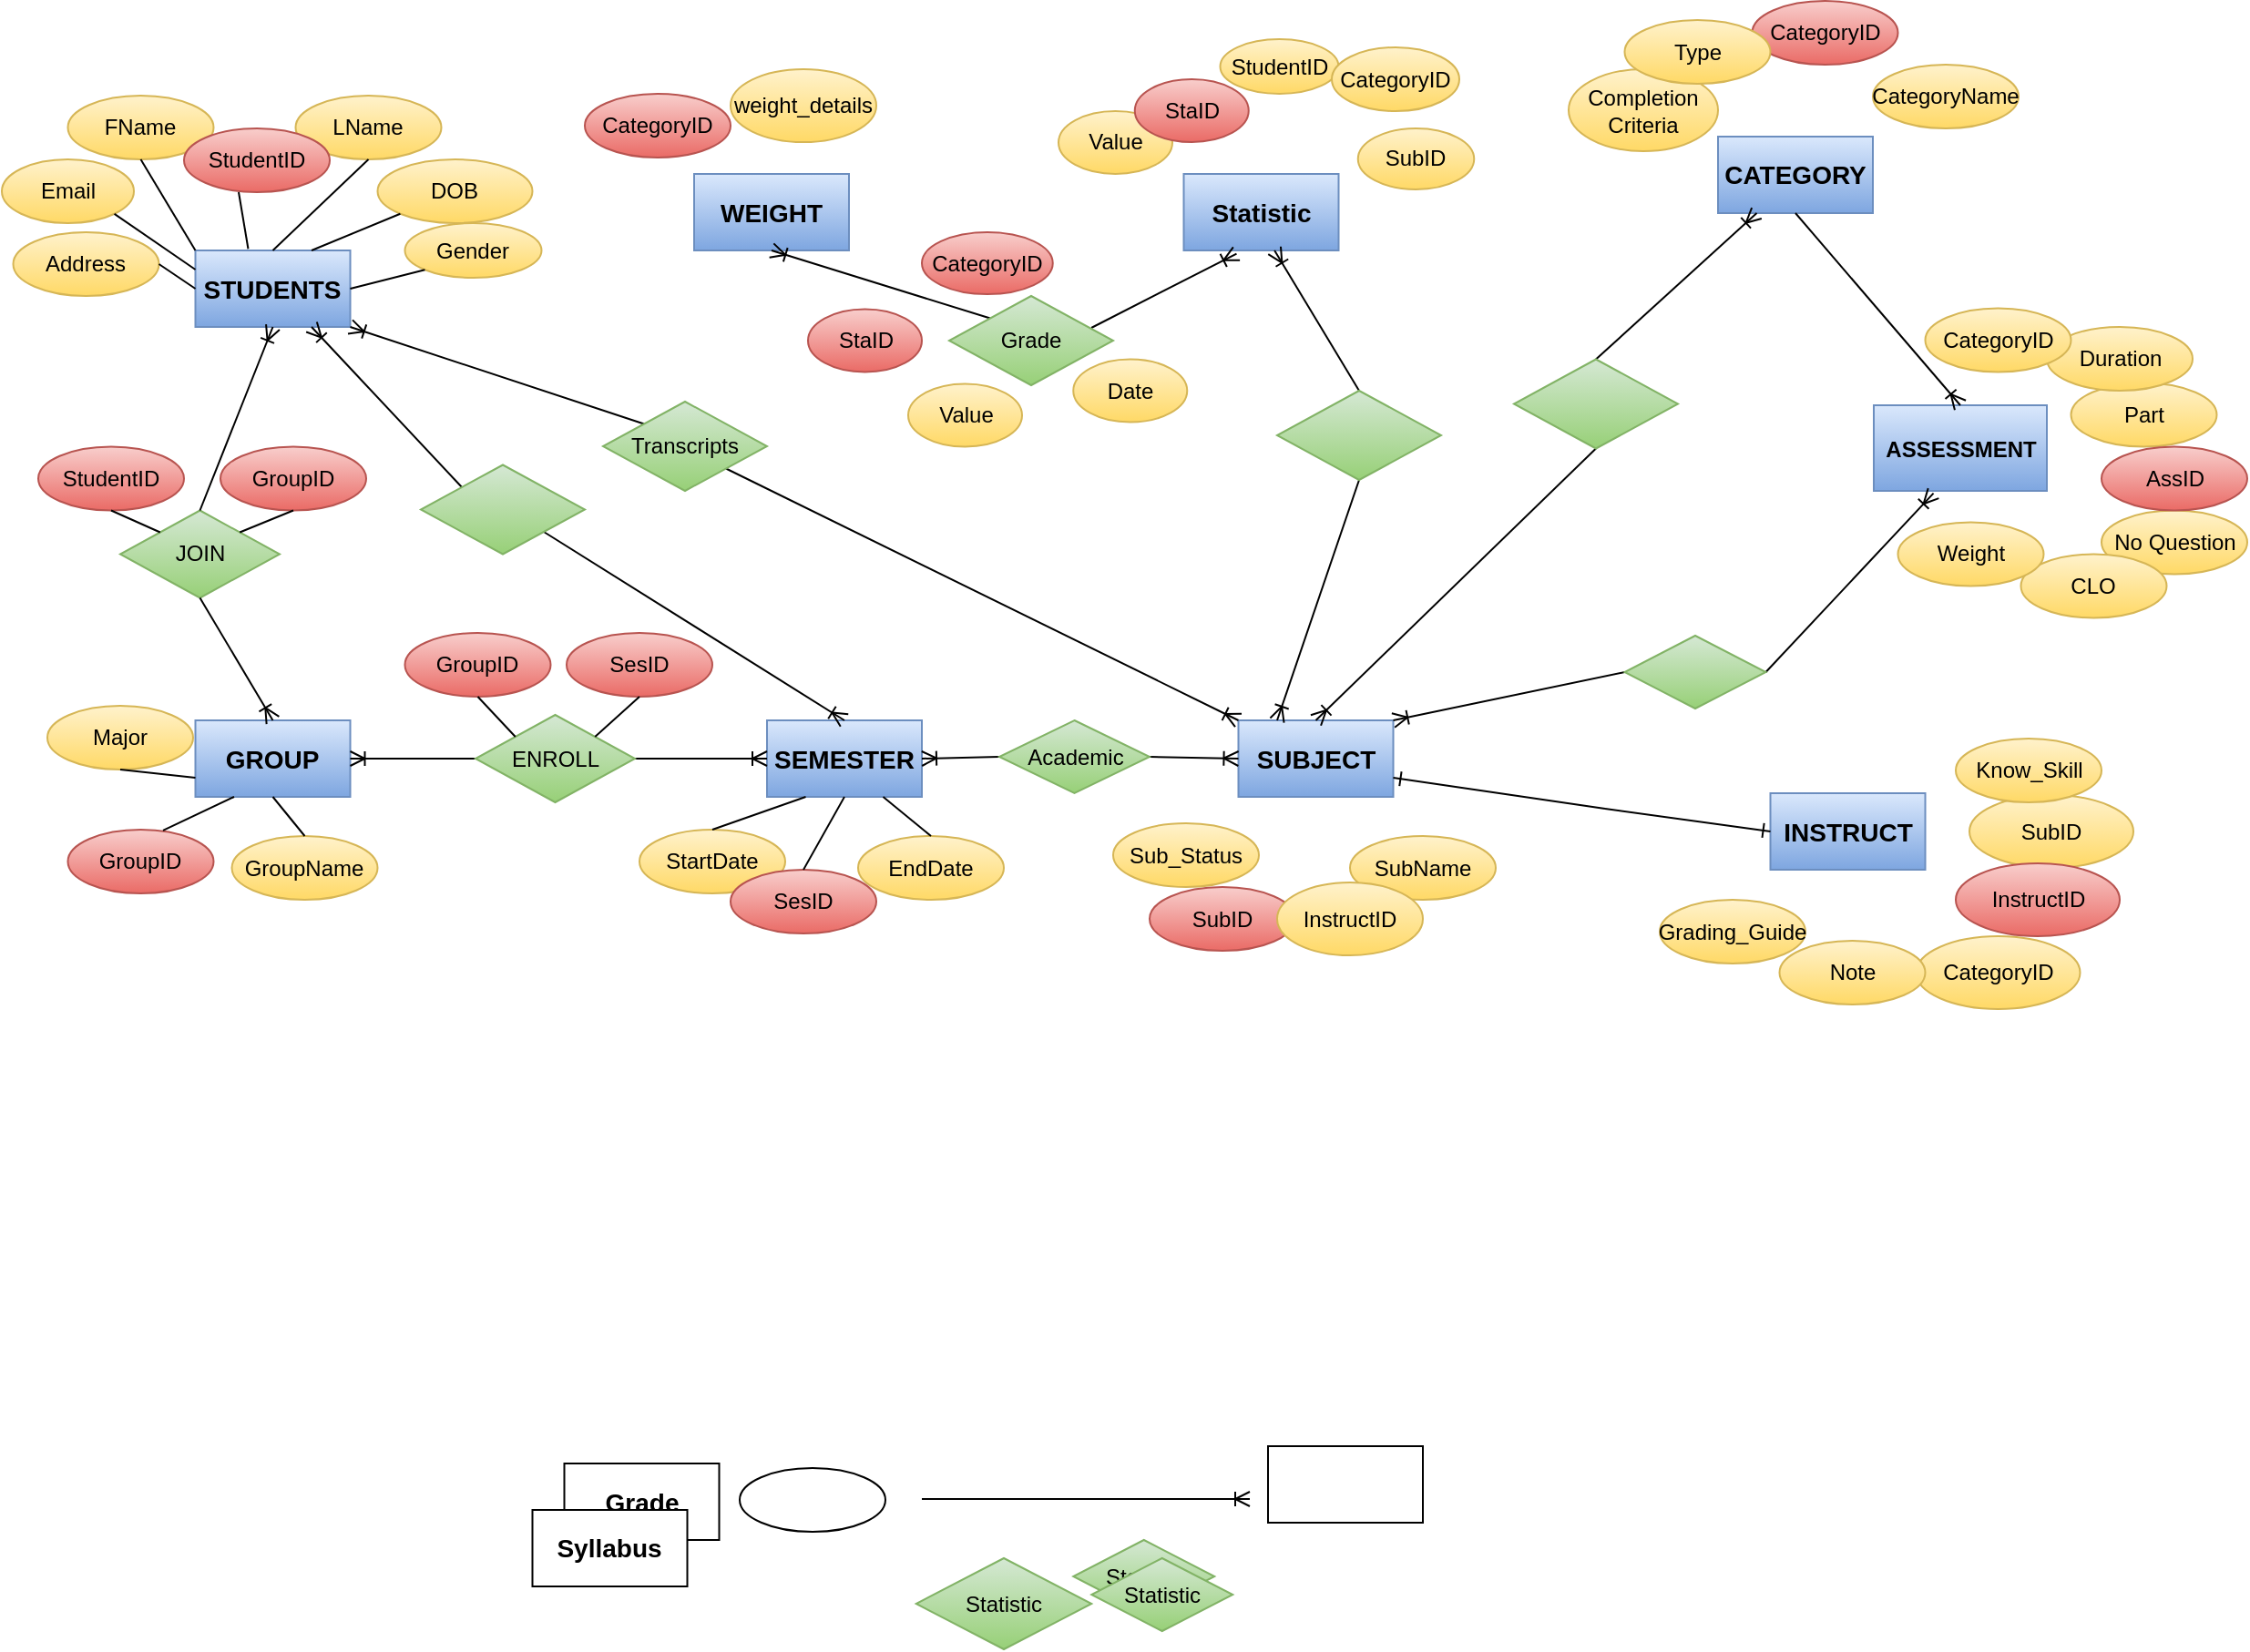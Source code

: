 <mxfile version="13.9.9" type="device"><diagram id="R2lEEEUBdFMjLlhIrx00" name="Page-1"><mxGraphModel dx="1242" dy="713" grid="1" gridSize="10" guides="1" tooltips="1" connect="1" arrows="1" fold="1" page="1" pageScale="1" pageWidth="850" pageHeight="1100" background="none" math="0" shadow="0" extFonts="Permanent Marker^https://fonts.googleapis.com/css?family=Permanent+Marker"><root><mxCell id="0"/><mxCell id="1" parent="0"/><mxCell id="DC_ZWgkuYrof20rc6fzD-1" value="FName" style="ellipse;whiteSpace=wrap;html=1;fillColor=#fff2cc;strokeColor=#d6b656;gradientColor=#ffd966;" parent="1" vertex="1"><mxGeometry x="36.25" y="188.5" width="80" height="35" as="geometry"/></mxCell><mxCell id="DC_ZWgkuYrof20rc6fzD-2" value="&lt;font style=&quot;font-size: 14px&quot;&gt;&lt;b&gt;STUDENTS&lt;/b&gt;&lt;/font&gt;" style="rounded=0;whiteSpace=wrap;html=1;fillColor=#dae8fc;strokeColor=#6c8ebf;gradientColor=#7ea6e0;" parent="1" vertex="1"><mxGeometry x="106.25" y="273.5" width="85" height="42" as="geometry"/></mxCell><mxCell id="DC_ZWgkuYrof20rc6fzD-3" value="" style="rounded=0;whiteSpace=wrap;html=1;" parent="1" vertex="1"><mxGeometry x="695" y="930" width="85" height="42" as="geometry"/></mxCell><mxCell id="DC_ZWgkuYrof20rc6fzD-4" value="&lt;font style=&quot;font-size: 14px&quot;&gt;&lt;b&gt;GROUP&lt;/b&gt;&lt;/font&gt;" style="rounded=0;whiteSpace=wrap;html=1;fillColor=#dae8fc;strokeColor=#6c8ebf;gradientColor=#7ea6e0;" parent="1" vertex="1"><mxGeometry x="106.25" y="531.5" width="85" height="42" as="geometry"/></mxCell><mxCell id="DC_ZWgkuYrof20rc6fzD-5" value="&lt;font style=&quot;font-size: 14px&quot;&gt;&lt;b&gt;CATEGORY&lt;/b&gt;&lt;/font&gt;" style="rounded=0;whiteSpace=wrap;html=1;fillColor=#dae8fc;strokeColor=#6c8ebf;gradientColor=#7ea6e0;" parent="1" vertex="1"><mxGeometry x="942" y="211" width="85" height="42" as="geometry"/></mxCell><mxCell id="DC_ZWgkuYrof20rc6fzD-6" value="&lt;font style=&quot;font-size: 14px&quot;&gt;&lt;b&gt;Grade&lt;/b&gt;&lt;/font&gt;" style="rounded=0;whiteSpace=wrap;html=1;" parent="1" vertex="1"><mxGeometry x="308.75" y="939.5" width="85" height="42" as="geometry"/></mxCell><mxCell id="DC_ZWgkuYrof20rc6fzD-7" value="&lt;font style=&quot;font-size: 12px&quot;&gt;&lt;b&gt;ASSESSMENT&lt;/b&gt;&lt;/font&gt;" style="rounded=0;whiteSpace=wrap;html=1;fillColor=#dae8fc;strokeColor=#6c8ebf;gradientColor=#7ea6e0;fontSize=13;" parent="1" vertex="1"><mxGeometry x="1027.5" y="358.5" width="95" height="47" as="geometry"/></mxCell><mxCell id="DC_ZWgkuYrof20rc6fzD-8" value="&lt;font style=&quot;font-size: 14px&quot;&gt;&lt;b&gt;SUBJECT&lt;/b&gt;&lt;/font&gt;" style="rounded=0;whiteSpace=wrap;html=1;fillColor=#dae8fc;strokeColor=#6c8ebf;gradientColor=#7ea6e0;" parent="1" vertex="1"><mxGeometry x="678.75" y="531.5" width="85" height="42" as="geometry"/></mxCell><mxCell id="DC_ZWgkuYrof20rc6fzD-9" value="&lt;font style=&quot;font-size: 14px&quot;&gt;&lt;b&gt;SEMESTER&lt;/b&gt;&lt;/font&gt;" style="rounded=0;whiteSpace=wrap;html=1;fillColor=#dae8fc;strokeColor=#6c8ebf;gradientColor=#7ea6e0;" parent="1" vertex="1"><mxGeometry x="420" y="531.5" width="85" height="42" as="geometry"/></mxCell><mxCell id="DC_ZWgkuYrof20rc6fzD-10" value="&lt;font style=&quot;font-size: 14px&quot;&gt;&lt;b&gt;Syllabus&lt;/b&gt;&lt;/font&gt;" style="rounded=0;whiteSpace=wrap;html=1;" parent="1" vertex="1"><mxGeometry x="291.25" y="965" width="85" height="42" as="geometry"/></mxCell><mxCell id="DC_ZWgkuYrof20rc6fzD-12" value="SubName" style="ellipse;whiteSpace=wrap;html=1;fillColor=#fff2cc;strokeColor=#d6b656;gradientColor=#ffd966;" parent="1" vertex="1"><mxGeometry x="740" y="595" width="80" height="35" as="geometry"/></mxCell><mxCell id="DC_ZWgkuYrof20rc6fzD-13" value="LName" style="ellipse;whiteSpace=wrap;html=1;fillColor=#fff2cc;strokeColor=#d6b656;gradientColor=#ffd966;" parent="1" vertex="1"><mxGeometry x="161.25" y="188.5" width="80" height="35" as="geometry"/></mxCell><mxCell id="DC_ZWgkuYrof20rc6fzD-14" value="DOB" style="ellipse;whiteSpace=wrap;html=1;fillColor=#fff2cc;strokeColor=#d6b656;gradientColor=#ffd966;" parent="1" vertex="1"><mxGeometry x="206.25" y="223.5" width="85" height="35" as="geometry"/></mxCell><mxCell id="DC_ZWgkuYrof20rc6fzD-15" value="StudentID" style="ellipse;whiteSpace=wrap;html=1;fillColor=#f8cecc;strokeColor=#b85450;gradientColor=#ea6b66;" parent="1" vertex="1"><mxGeometry x="100" y="206.5" width="80" height="35" as="geometry"/></mxCell><mxCell id="DC_ZWgkuYrof20rc6fzD-16" value="Gender" style="ellipse;whiteSpace=wrap;html=1;fillColor=#fff2cc;strokeColor=#d6b656;gradientColor=#ffd966;" parent="1" vertex="1"><mxGeometry x="221.25" y="258.5" width="75" height="30" as="geometry"/></mxCell><mxCell id="DC_ZWgkuYrof20rc6fzD-17" value="Address" style="ellipse;whiteSpace=wrap;html=1;fillColor=#fff2cc;strokeColor=#d6b656;gradientColor=#ffd966;" parent="1" vertex="1"><mxGeometry x="6.25" y="263.5" width="80" height="35" as="geometry"/></mxCell><mxCell id="DC_ZWgkuYrof20rc6fzD-18" value="Email" style="ellipse;whiteSpace=wrap;html=1;fillColor=#fff2cc;strokeColor=#d6b656;gradientColor=#ffd966;" parent="1" vertex="1"><mxGeometry y="223.5" width="72.5" height="35" as="geometry"/></mxCell><mxCell id="DC_ZWgkuYrof20rc6fzD-19" value="SesID" style="ellipse;whiteSpace=wrap;html=1;fillColor=#f8cecc;strokeColor=#b85450;gradientColor=#ea6b66;" parent="1" vertex="1"><mxGeometry x="310" y="483.5" width="80" height="35" as="geometry"/></mxCell><mxCell id="DC_ZWgkuYrof20rc6fzD-20" value="EndDate" style="ellipse;whiteSpace=wrap;html=1;fillColor=#fff2cc;strokeColor=#d6b656;gradientColor=#ffd966;" parent="1" vertex="1"><mxGeometry x="470" y="595" width="80" height="35" as="geometry"/></mxCell><mxCell id="DC_ZWgkuYrof20rc6fzD-21" value="StartDate" style="ellipse;whiteSpace=wrap;html=1;fillColor=#fff2cc;strokeColor=#d6b656;gradientColor=#ffd966;" parent="1" vertex="1"><mxGeometry x="350" y="591.5" width="80" height="35" as="geometry"/></mxCell><mxCell id="DC_ZWgkuYrof20rc6fzD-22" value="SubID" style="ellipse;whiteSpace=wrap;html=1;fillColor=#f8cecc;strokeColor=#b85450;gradientColor=#ea6b66;" parent="1" vertex="1"><mxGeometry x="630" y="623" width="80" height="35" as="geometry"/></mxCell><mxCell id="DC_ZWgkuYrof20rc6fzD-23" value="" style="ellipse;whiteSpace=wrap;html=1;" parent="1" vertex="1"><mxGeometry x="405" y="942" width="80" height="35" as="geometry"/></mxCell><mxCell id="DC_ZWgkuYrof20rc6fzD-24" value="Sub_Status" style="ellipse;whiteSpace=wrap;html=1;fillColor=#fff2cc;strokeColor=#d6b656;gradientColor=#ffd966;" parent="1" vertex="1"><mxGeometry x="610" y="588" width="80" height="35" as="geometry"/></mxCell><mxCell id="DC_ZWgkuYrof20rc6fzD-25" value="GroupName" style="ellipse;whiteSpace=wrap;html=1;fillColor=#fff2cc;strokeColor=#d6b656;gradientColor=#ffd966;" parent="1" vertex="1"><mxGeometry x="126.25" y="595" width="80" height="35" as="geometry"/></mxCell><mxCell id="DC_ZWgkuYrof20rc6fzD-26" value="GroupID" style="ellipse;whiteSpace=wrap;html=1;fillColor=#f8cecc;strokeColor=#b85450;gradientColor=#ea6b66;" parent="1" vertex="1"><mxGeometry x="36.25" y="591.5" width="80" height="35" as="geometry"/></mxCell><mxCell id="DC_ZWgkuYrof20rc6fzD-27" value="SubID" style="ellipse;whiteSpace=wrap;html=1;fillColor=#fff2cc;strokeColor=#d6b656;gradientColor=#ffd966;" parent="1" vertex="1"><mxGeometry x="1080" y="572.5" width="90" height="40" as="geometry"/></mxCell><mxCell id="DC_ZWgkuYrof20rc6fzD-28" value="CategoryID" style="ellipse;whiteSpace=wrap;html=1;fillColor=#fff2cc;strokeColor=#d6b656;gradientColor=#ffd966;" parent="1" vertex="1"><mxGeometry x="1050.75" y="650" width="90" height="40" as="geometry"/></mxCell><mxCell id="DC_ZWgkuYrof20rc6fzD-29" value="Major" style="ellipse;whiteSpace=wrap;html=1;fillColor=#fff2cc;strokeColor=#d6b656;gradientColor=#ffd966;" parent="1" vertex="1"><mxGeometry x="25" y="523.5" width="80" height="35" as="geometry"/></mxCell><mxCell id="DC_ZWgkuYrof20rc6fzD-30" value="Note" style="ellipse;whiteSpace=wrap;html=1;fillColor=#fff2cc;strokeColor=#d6b656;gradientColor=#ffd966;" parent="1" vertex="1"><mxGeometry x="975.75" y="652.5" width="80" height="35" as="geometry"/></mxCell><mxCell id="DC_ZWgkuYrof20rc6fzD-32" value="Grading_Guide" style="ellipse;whiteSpace=wrap;html=1;fillColor=#fff2cc;strokeColor=#d6b656;gradientColor=#ffd966;" parent="1" vertex="1"><mxGeometry x="910" y="630" width="80" height="35" as="geometry"/></mxCell><mxCell id="DC_ZWgkuYrof20rc6fzD-33" value="Know_Skill" style="ellipse;whiteSpace=wrap;html=1;fillColor=#fff2cc;strokeColor=#d6b656;gradientColor=#ffd966;" parent="1" vertex="1"><mxGeometry x="1072.5" y="541.5" width="80" height="35" as="geometry"/></mxCell><mxCell id="DC_ZWgkuYrof20rc6fzD-34" value="No Question" style="ellipse;whiteSpace=wrap;html=1;fillColor=#fff2cc;strokeColor=#d6b656;gradientColor=#ffd966;" parent="1" vertex="1"><mxGeometry x="1152.5" y="416.25" width="80" height="35" as="geometry"/></mxCell><mxCell id="DC_ZWgkuYrof20rc6fzD-35" value="CLO" style="ellipse;whiteSpace=wrap;html=1;fillColor=#fff2cc;strokeColor=#d6b656;gradientColor=#ffd966;" parent="1" vertex="1"><mxGeometry x="1108.25" y="440.25" width="80" height="35" as="geometry"/></mxCell><mxCell id="DC_ZWgkuYrof20rc6fzD-36" value="CategoryName" style="ellipse;whiteSpace=wrap;html=1;fillColor=#fff2cc;strokeColor=#d6b656;gradientColor=#ffd966;" parent="1" vertex="1"><mxGeometry x="1027" y="171.5" width="80" height="35" as="geometry"/></mxCell><mxCell id="DC_ZWgkuYrof20rc6fzD-37" value="Weight" style="ellipse;whiteSpace=wrap;html=1;fillColor=#fff2cc;strokeColor=#d6b656;gradientColor=#ffd966;" parent="1" vertex="1"><mxGeometry x="1040.75" y="422.75" width="80" height="35" as="geometry"/></mxCell><mxCell id="DC_ZWgkuYrof20rc6fzD-38" value="Part" style="ellipse;whiteSpace=wrap;html=1;fillColor=#fff2cc;strokeColor=#d6b656;gradientColor=#ffd966;" parent="1" vertex="1"><mxGeometry x="1135.75" y="346.25" width="80" height="35" as="geometry"/></mxCell><mxCell id="DC_ZWgkuYrof20rc6fzD-39" value="Completion Criteria" style="ellipse;whiteSpace=wrap;html=1;fillColor=#fff2cc;strokeColor=#d6b656;gradientColor=#ffd966;" parent="1" vertex="1"><mxGeometry x="860" y="174" width="82" height="45" as="geometry"/></mxCell><mxCell id="DC_ZWgkuYrof20rc6fzD-40" value="Duration" style="ellipse;whiteSpace=wrap;html=1;fillColor=#fff2cc;strokeColor=#d6b656;gradientColor=#ffd966;" parent="1" vertex="1"><mxGeometry x="1122.5" y="315.5" width="80" height="35" as="geometry"/></mxCell><mxCell id="DC_ZWgkuYrof20rc6fzD-42" value="AssID" style="ellipse;whiteSpace=wrap;html=1;fillColor=#f8cecc;strokeColor=#b85450;gradientColor=#ea6b66;" parent="1" vertex="1"><mxGeometry x="1152.5" y="381.25" width="80" height="35" as="geometry"/></mxCell><mxCell id="DC_ZWgkuYrof20rc6fzD-43" value="CategoryID" style="ellipse;whiteSpace=wrap;html=1;fillColor=#f8cecc;strokeColor=#b85450;gradientColor=#ea6b66;" parent="1" vertex="1"><mxGeometry x="960.75" y="136.5" width="80" height="35" as="geometry"/></mxCell><mxCell id="DC_ZWgkuYrof20rc6fzD-44" value="weight_details" style="ellipse;whiteSpace=wrap;html=1;fillColor=#fff2cc;strokeColor=#d6b656;gradientColor=#ffd966;" parent="1" vertex="1"><mxGeometry x="400" y="174" width="80" height="40" as="geometry"/></mxCell><mxCell id="DC_ZWgkuYrof20rc6fzD-45" value="CategoryID" style="ellipse;whiteSpace=wrap;html=1;fillColor=#f8cecc;strokeColor=#b85450;gradientColor=#ea6b66;" parent="1" vertex="1"><mxGeometry x="320" y="187.5" width="80" height="35" as="geometry"/></mxCell><mxCell id="DC_ZWgkuYrof20rc6fzD-46" value="Type" style="ellipse;whiteSpace=wrap;html=1;fillColor=#fff2cc;strokeColor=#d6b656;gradientColor=#ffd966;" parent="1" vertex="1"><mxGeometry x="890.75" y="147" width="80" height="35" as="geometry"/></mxCell><mxCell id="DC_ZWgkuYrof20rc6fzD-47" value="&lt;span style=&quot;font-size: 14px&quot;&gt;&lt;b&gt;WEIGHT&lt;/b&gt;&lt;/span&gt;" style="rounded=0;whiteSpace=wrap;html=1;fillColor=#dae8fc;strokeColor=#6c8ebf;gradientColor=#7ea6e0;" parent="1" vertex="1"><mxGeometry x="380" y="231.5" width="85" height="42" as="geometry"/></mxCell><mxCell id="DC_ZWgkuYrof20rc6fzD-50" value="&lt;span style=&quot;font-size: 14px&quot;&gt;&lt;b&gt;INSTRUCT&lt;/b&gt;&lt;/span&gt;" style="rounded=0;whiteSpace=wrap;html=1;fillColor=#dae8fc;strokeColor=#6c8ebf;gradientColor=#7ea6e0;" parent="1" vertex="1"><mxGeometry x="970.75" y="571.5" width="85" height="42" as="geometry"/></mxCell><mxCell id="jeoT08qnisDDEh-KAGtR-2" value="CategoryID" style="ellipse;whiteSpace=wrap;html=1;fillColor=#fff2cc;strokeColor=#d6b656;gradientColor=#ffd966;" vertex="1" parent="1"><mxGeometry x="1055.75" y="305.25" width="80" height="35" as="geometry"/></mxCell><mxCell id="jeoT08qnisDDEh-KAGtR-3" value="&lt;font style=&quot;font-size: 14px&quot;&gt;&lt;b&gt;Statistic&lt;/b&gt;&lt;/font&gt;" style="rounded=0;whiteSpace=wrap;html=1;fillColor=#dae8fc;strokeColor=#6c8ebf;gradientColor=#7ea6e0;" vertex="1" parent="1"><mxGeometry x="648.75" y="231.5" width="85" height="42" as="geometry"/></mxCell><mxCell id="jeoT08qnisDDEh-KAGtR-69" style="edgeStyle=none;orthogonalLoop=1;jettySize=auto;html=1;exitX=0;exitY=0.5;exitDx=0;exitDy=0;endArrow=ERoneToMany;fontSize=12;entryX=1;entryY=0;entryDx=0;entryDy=0;" edge="1" parent="1" source="jeoT08qnisDDEh-KAGtR-4" target="DC_ZWgkuYrof20rc6fzD-8"><mxGeometry relative="1" as="geometry"><mxPoint x="780" y="540" as="targetPoint"/></mxGeometry></mxCell><mxCell id="jeoT08qnisDDEh-KAGtR-70" style="edgeStyle=none;orthogonalLoop=1;jettySize=auto;html=1;exitX=1;exitY=0.5;exitDx=0;exitDy=0;entryX=0.345;entryY=1.028;entryDx=0;entryDy=0;endArrow=ERoneToMany;fontSize=12;entryPerimeter=0;" edge="1" parent="1" source="jeoT08qnisDDEh-KAGtR-4" target="DC_ZWgkuYrof20rc6fzD-7"><mxGeometry relative="1" as="geometry"/></mxCell><mxCell id="jeoT08qnisDDEh-KAGtR-4" value="" style="rhombus;whiteSpace=wrap;html=1;fillColor=#d5e8d4;strokeColor=#82b366;gradientColor=#97d077;" vertex="1" parent="1"><mxGeometry x="890.75" y="485" width="77.5" height="40" as="geometry"/></mxCell><mxCell id="jeoT08qnisDDEh-KAGtR-5" value="JOIN" style="rhombus;whiteSpace=wrap;html=1;fillColor=#d5e8d4;strokeColor=#82b366;gradientColor=#97d077;" vertex="1" parent="1"><mxGeometry x="65" y="416.25" width="87.5" height="48" as="geometry"/></mxCell><mxCell id="jeoT08qnisDDEh-KAGtR-6" value="Statistic" style="rhombus;whiteSpace=wrap;html=1;fillColor=#d5e8d4;strokeColor=#82b366;gradientColor=#97d077;" vertex="1" parent="1"><mxGeometry x="588.13" y="981.5" width="77.5" height="40" as="geometry"/></mxCell><mxCell id="jeoT08qnisDDEh-KAGtR-7" value="Statistic" style="rhombus;whiteSpace=wrap;html=1;fillColor=#d5e8d4;strokeColor=#82b366;gradientColor=#97d077;" vertex="1" parent="1"><mxGeometry x="598.13" y="991.5" width="77.5" height="40" as="geometry"/></mxCell><mxCell id="jeoT08qnisDDEh-KAGtR-8" value="Statistic" style="rhombus;whiteSpace=wrap;html=1;fillColor=#d5e8d4;strokeColor=#82b366;gradientColor=#97d077;" vertex="1" parent="1"><mxGeometry x="501.88" y="991.5" width="96.25" height="50" as="geometry"/></mxCell><mxCell id="jeoT08qnisDDEh-KAGtR-72" style="edgeStyle=none;orthogonalLoop=1;jettySize=auto;html=1;exitX=0;exitY=0.5;exitDx=0;exitDy=0;entryX=1;entryY=0.5;entryDx=0;entryDy=0;endArrow=ERoneToMany;fontSize=12;" edge="1" parent="1" source="jeoT08qnisDDEh-KAGtR-9" target="DC_ZWgkuYrof20rc6fzD-9"><mxGeometry relative="1" as="geometry"/></mxCell><mxCell id="jeoT08qnisDDEh-KAGtR-73" style="edgeStyle=none;orthogonalLoop=1;jettySize=auto;html=1;exitX=1;exitY=0.5;exitDx=0;exitDy=0;entryX=0;entryY=0.5;entryDx=0;entryDy=0;endArrow=ERoneToMany;fontSize=12;" edge="1" parent="1" source="jeoT08qnisDDEh-KAGtR-9" target="DC_ZWgkuYrof20rc6fzD-8"><mxGeometry relative="1" as="geometry"/></mxCell><mxCell id="jeoT08qnisDDEh-KAGtR-9" value="Academic" style="rhombus;whiteSpace=wrap;html=1;fillColor=#d5e8d4;strokeColor=#82b366;gradientColor=#97d077;" vertex="1" parent="1"><mxGeometry x="547.5" y="531.5" width="82.5" height="40" as="geometry"/></mxCell><mxCell id="jeoT08qnisDDEh-KAGtR-11" value="" style="endArrow=none;html=1;entryX=0;entryY=0.5;entryDx=0;entryDy=0;exitX=1;exitY=0.5;exitDx=0;exitDy=0;" edge="1" parent="1" source="DC_ZWgkuYrof20rc6fzD-17" target="DC_ZWgkuYrof20rc6fzD-2"><mxGeometry width="50" height="50" relative="1" as="geometry"><mxPoint x="46.25" y="366" as="sourcePoint"/><mxPoint x="96.25" y="316" as="targetPoint"/></mxGeometry></mxCell><mxCell id="jeoT08qnisDDEh-KAGtR-12" value="" style="endArrow=none;html=1;entryX=0;entryY=0.25;entryDx=0;entryDy=0;exitX=1;exitY=1;exitDx=0;exitDy=0;" edge="1" parent="1" source="DC_ZWgkuYrof20rc6fzD-18" target="DC_ZWgkuYrof20rc6fzD-2"><mxGeometry width="50" height="50" relative="1" as="geometry"><mxPoint x="96.25" y="291" as="sourcePoint"/><mxPoint x="126.25" y="299.5" as="targetPoint"/></mxGeometry></mxCell><mxCell id="jeoT08qnisDDEh-KAGtR-13" value="" style="endArrow=none;html=1;entryX=0;entryY=0;entryDx=0;entryDy=0;exitX=0.5;exitY=1;exitDx=0;exitDy=0;" edge="1" parent="1" source="DC_ZWgkuYrof20rc6fzD-1" target="DC_ZWgkuYrof20rc6fzD-2"><mxGeometry width="50" height="50" relative="1" as="geometry"><mxPoint x="106.25" y="301" as="sourcePoint"/><mxPoint x="136.25" y="309.5" as="targetPoint"/></mxGeometry></mxCell><mxCell id="jeoT08qnisDDEh-KAGtR-14" value="" style="endArrow=none;html=1;exitX=0.375;exitY=1;exitDx=0;exitDy=0;exitPerimeter=0;entryX=0.341;entryY=-0.021;entryDx=0;entryDy=0;entryPerimeter=0;" edge="1" parent="1" source="DC_ZWgkuYrof20rc6fzD-15" target="DC_ZWgkuYrof20rc6fzD-2"><mxGeometry width="50" height="50" relative="1" as="geometry"><mxPoint x="116.25" y="311" as="sourcePoint"/><mxPoint x="135" y="263.5" as="targetPoint"/></mxGeometry></mxCell><mxCell id="jeoT08qnisDDEh-KAGtR-16" value="" style="endArrow=none;html=1;entryX=0.5;entryY=0;entryDx=0;entryDy=0;exitX=0.5;exitY=1;exitDx=0;exitDy=0;" edge="1" parent="1" source="DC_ZWgkuYrof20rc6fzD-13" target="DC_ZWgkuYrof20rc6fzD-2"><mxGeometry width="50" height="50" relative="1" as="geometry"><mxPoint x="126.25" y="321" as="sourcePoint"/><mxPoint x="156.25" y="329.5" as="targetPoint"/></mxGeometry></mxCell><mxCell id="jeoT08qnisDDEh-KAGtR-17" value="" style="endArrow=none;html=1;entryX=0.75;entryY=0;entryDx=0;entryDy=0;exitX=0;exitY=1;exitDx=0;exitDy=0;" edge="1" parent="1" source="DC_ZWgkuYrof20rc6fzD-14" target="DC_ZWgkuYrof20rc6fzD-2"><mxGeometry width="50" height="50" relative="1" as="geometry"><mxPoint x="136.25" y="331" as="sourcePoint"/><mxPoint x="166.25" y="339.5" as="targetPoint"/></mxGeometry></mxCell><mxCell id="jeoT08qnisDDEh-KAGtR-18" value="" style="endArrow=none;html=1;entryX=0;entryY=1;entryDx=0;entryDy=0;exitX=1;exitY=0.5;exitDx=0;exitDy=0;" edge="1" parent="1" source="DC_ZWgkuYrof20rc6fzD-2" target="DC_ZWgkuYrof20rc6fzD-16"><mxGeometry width="50" height="50" relative="1" as="geometry"><mxPoint x="146.25" y="341" as="sourcePoint"/><mxPoint x="176.25" y="349.5" as="targetPoint"/></mxGeometry></mxCell><mxCell id="jeoT08qnisDDEh-KAGtR-22" value="" style="edgeStyle=entityRelationEdgeStyle;fontSize=12;html=1;endArrow=ERoneToMany;" edge="1" parent="1"><mxGeometry width="100" height="100" relative="1" as="geometry"><mxPoint x="505" y="959" as="sourcePoint"/><mxPoint x="685" y="959" as="targetPoint"/></mxGeometry></mxCell><mxCell id="jeoT08qnisDDEh-KAGtR-23" value="" style="fontSize=12;html=1;endArrow=ERoneToMany;entryX=0.5;entryY=1;entryDx=0;entryDy=0;exitX=0.5;exitY=0;exitDx=0;exitDy=0;" edge="1" parent="1" source="jeoT08qnisDDEh-KAGtR-5" target="DC_ZWgkuYrof20rc6fzD-2"><mxGeometry width="100" height="100" relative="1" as="geometry"><mxPoint x="70" y="513.5" as="sourcePoint"/><mxPoint x="100" y="363.5" as="targetPoint"/></mxGeometry></mxCell><mxCell id="jeoT08qnisDDEh-KAGtR-24" value="" style="fontSize=12;html=1;endArrow=ERoneToMany;exitX=0.5;exitY=1;exitDx=0;exitDy=0;entryX=0.5;entryY=0;entryDx=0;entryDy=0;" edge="1" parent="1" source="jeoT08qnisDDEh-KAGtR-5" target="DC_ZWgkuYrof20rc6fzD-4"><mxGeometry width="100" height="100" relative="1" as="geometry"><mxPoint x="158.75" y="415.5" as="sourcePoint"/><mxPoint x="290" y="493.5" as="targetPoint"/></mxGeometry></mxCell><mxCell id="jeoT08qnisDDEh-KAGtR-80" style="edgeStyle=none;orthogonalLoop=1;jettySize=auto;html=1;exitX=0;exitY=0;exitDx=0;exitDy=0;entryX=0.75;entryY=1;entryDx=0;entryDy=0;endArrow=ERoneToMany;fontSize=12;" edge="1" parent="1" source="jeoT08qnisDDEh-KAGtR-25" target="DC_ZWgkuYrof20rc6fzD-2"><mxGeometry relative="1" as="geometry"/></mxCell><mxCell id="jeoT08qnisDDEh-KAGtR-81" style="edgeStyle=none;orthogonalLoop=1;jettySize=auto;html=1;exitX=1;exitY=1;exitDx=0;exitDy=0;endArrow=ERoneToMany;fontSize=12;entryX=0.5;entryY=0;entryDx=0;entryDy=0;" edge="1" parent="1" source="jeoT08qnisDDEh-KAGtR-25" target="DC_ZWgkuYrof20rc6fzD-9"><mxGeometry relative="1" as="geometry"><mxPoint x="700" y="530" as="targetPoint"/></mxGeometry></mxCell><mxCell id="jeoT08qnisDDEh-KAGtR-25" value="" style="shape=rhombus;perimeter=rhombusPerimeter;whiteSpace=wrap;html=1;align=center;fontSize=12;gradientColor=#97d077;fillColor=#d5e8d4;strokeColor=#82b366;" vertex="1" parent="1"><mxGeometry x="230" y="391.25" width="90" height="49" as="geometry"/></mxCell><mxCell id="jeoT08qnisDDEh-KAGtR-26" value="StudentID" style="ellipse;whiteSpace=wrap;html=1;fillColor=#f8cecc;strokeColor=#b85450;gradientColor=#ea6b66;" vertex="1" parent="1"><mxGeometry x="20" y="381.25" width="80" height="35" as="geometry"/></mxCell><mxCell id="jeoT08qnisDDEh-KAGtR-28" value="GroupID" style="ellipse;whiteSpace=wrap;html=1;fillColor=#f8cecc;strokeColor=#b85450;gradientColor=#ea6b66;" vertex="1" parent="1"><mxGeometry x="120" y="381.25" width="80" height="35" as="geometry"/></mxCell><mxCell id="jeoT08qnisDDEh-KAGtR-29" value="" style="endArrow=none;html=1;entryX=0;entryY=0;entryDx=0;entryDy=0;exitX=0.5;exitY=1;exitDx=0;exitDy=0;" edge="1" parent="1" source="jeoT08qnisDDEh-KAGtR-26" target="jeoT08qnisDDEh-KAGtR-5"><mxGeometry width="50" height="50" relative="1" as="geometry"><mxPoint x="161.25" y="315.25" as="sourcePoint"/><mxPoint x="202.412" y="304.928" as="targetPoint"/></mxGeometry></mxCell><mxCell id="jeoT08qnisDDEh-KAGtR-30" value="" style="endArrow=none;html=1;entryX=1;entryY=0;entryDx=0;entryDy=0;exitX=0.5;exitY=1;exitDx=0;exitDy=0;" edge="1" parent="1" source="jeoT08qnisDDEh-KAGtR-28" target="jeoT08qnisDDEh-KAGtR-5"><mxGeometry width="50" height="50" relative="1" as="geometry"><mxPoint x="171.25" y="325.25" as="sourcePoint"/><mxPoint x="212.412" y="314.928" as="targetPoint"/></mxGeometry></mxCell><mxCell id="jeoT08qnisDDEh-KAGtR-40" value="" style="endArrow=none;html=1;rounded=0;fontSize=12;exitX=0.5;exitY=1;exitDx=0;exitDy=0;entryX=0;entryY=0.75;entryDx=0;entryDy=0;" edge="1" parent="1" source="DC_ZWgkuYrof20rc6fzD-29" target="DC_ZWgkuYrof20rc6fzD-4"><mxGeometry relative="1" as="geometry"><mxPoint x="270" y="495.5" as="sourcePoint"/><mxPoint x="430" y="495.5" as="targetPoint"/></mxGeometry></mxCell><mxCell id="jeoT08qnisDDEh-KAGtR-42" value="" style="endArrow=none;html=1;rounded=0;fontSize=12;entryX=0.25;entryY=1;entryDx=0;entryDy=0;exitX=0.653;exitY=0.013;exitDx=0;exitDy=0;exitPerimeter=0;" edge="1" parent="1" source="DC_ZWgkuYrof20rc6fzD-26" target="DC_ZWgkuYrof20rc6fzD-4"><mxGeometry relative="1" as="geometry"><mxPoint x="90" y="573.5" as="sourcePoint"/><mxPoint x="116.25" y="573" as="targetPoint"/></mxGeometry></mxCell><mxCell id="jeoT08qnisDDEh-KAGtR-43" value="" style="endArrow=none;html=1;rounded=0;fontSize=12;exitX=0.5;exitY=1;exitDx=0;exitDy=0;entryX=0.5;entryY=0;entryDx=0;entryDy=0;" edge="1" parent="1" source="DC_ZWgkuYrof20rc6fzD-4" target="DC_ZWgkuYrof20rc6fzD-25"><mxGeometry relative="1" as="geometry"><mxPoint x="85" y="578.5" as="sourcePoint"/><mxPoint x="126.25" y="583" as="targetPoint"/></mxGeometry></mxCell><mxCell id="jeoT08qnisDDEh-KAGtR-48" style="edgeStyle=none;orthogonalLoop=1;jettySize=auto;html=1;exitX=0;exitY=0.5;exitDx=0;exitDy=0;entryX=1;entryY=0.5;entryDx=0;entryDy=0;endArrow=ERoneToMany;fontSize=12;" edge="1" parent="1" source="jeoT08qnisDDEh-KAGtR-44" target="DC_ZWgkuYrof20rc6fzD-4"><mxGeometry relative="1" as="geometry"/></mxCell><mxCell id="jeoT08qnisDDEh-KAGtR-49" style="edgeStyle=none;orthogonalLoop=1;jettySize=auto;html=1;exitX=1;exitY=0.5;exitDx=0;exitDy=0;entryX=0;entryY=0.5;entryDx=0;entryDy=0;endArrow=ERoneToMany;fontSize=12;" edge="1" parent="1" source="jeoT08qnisDDEh-KAGtR-44" target="DC_ZWgkuYrof20rc6fzD-9"><mxGeometry relative="1" as="geometry"/></mxCell><mxCell id="jeoT08qnisDDEh-KAGtR-44" value="ENROLL" style="rhombus;whiteSpace=wrap;html=1;fillColor=#d5e8d4;strokeColor=#82b366;gradientColor=#97d077;" vertex="1" parent="1"><mxGeometry x="260" y="528.5" width="87.5" height="48" as="geometry"/></mxCell><mxCell id="jeoT08qnisDDEh-KAGtR-50" value="GroupID" style="ellipse;whiteSpace=wrap;html=1;fillColor=#f8cecc;strokeColor=#b85450;gradientColor=#ea6b66;" vertex="1" parent="1"><mxGeometry x="221.25" y="483.5" width="80" height="35" as="geometry"/></mxCell><mxCell id="jeoT08qnisDDEh-KAGtR-51" value="" style="endArrow=none;html=1;rounded=0;fontSize=12;exitX=0.5;exitY=1;exitDx=0;exitDy=0;entryX=0;entryY=0;entryDx=0;entryDy=0;" edge="1" parent="1" source="jeoT08qnisDDEh-KAGtR-50" target="jeoT08qnisDDEh-KAGtR-44"><mxGeometry relative="1" as="geometry"><mxPoint x="530" y="443.5" as="sourcePoint"/><mxPoint x="690" y="443.5" as="targetPoint"/></mxGeometry></mxCell><mxCell id="jeoT08qnisDDEh-KAGtR-52" value="" style="endArrow=none;html=1;rounded=0;fontSize=12;exitX=0.5;exitY=1;exitDx=0;exitDy=0;entryX=1;entryY=0;entryDx=0;entryDy=0;" edge="1" parent="1" source="DC_ZWgkuYrof20rc6fzD-19" target="jeoT08qnisDDEh-KAGtR-44"><mxGeometry relative="1" as="geometry"><mxPoint x="530" y="443.5" as="sourcePoint"/><mxPoint x="690" y="443.5" as="targetPoint"/></mxGeometry></mxCell><mxCell id="jeoT08qnisDDEh-KAGtR-53" value="SesID" style="ellipse;whiteSpace=wrap;html=1;fillColor=#f8cecc;strokeColor=#b85450;gradientColor=#ea6b66;" vertex="1" parent="1"><mxGeometry x="400" y="613.5" width="80" height="35" as="geometry"/></mxCell><mxCell id="jeoT08qnisDDEh-KAGtR-55" value="" style="endArrow=none;html=1;rounded=0;fontSize=12;exitX=0.25;exitY=1;exitDx=0;exitDy=0;entryX=0.5;entryY=0;entryDx=0;entryDy=0;" edge="1" parent="1" source="DC_ZWgkuYrof20rc6fzD-9" target="DC_ZWgkuYrof20rc6fzD-21"><mxGeometry relative="1" as="geometry"><mxPoint x="530" y="443.5" as="sourcePoint"/><mxPoint x="690" y="443.5" as="targetPoint"/></mxGeometry></mxCell><mxCell id="jeoT08qnisDDEh-KAGtR-56" value="" style="endArrow=none;html=1;rounded=0;fontSize=12;exitX=0.5;exitY=1;exitDx=0;exitDy=0;entryX=0.5;entryY=0;entryDx=0;entryDy=0;" edge="1" parent="1" source="DC_ZWgkuYrof20rc6fzD-9" target="jeoT08qnisDDEh-KAGtR-53"><mxGeometry relative="1" as="geometry"><mxPoint x="530" y="443.5" as="sourcePoint"/><mxPoint x="690" y="443.5" as="targetPoint"/></mxGeometry></mxCell><mxCell id="jeoT08qnisDDEh-KAGtR-57" value="" style="endArrow=none;html=1;rounded=0;fontSize=12;exitX=0.75;exitY=1;exitDx=0;exitDy=0;entryX=0.5;entryY=0;entryDx=0;entryDy=0;" edge="1" parent="1" source="DC_ZWgkuYrof20rc6fzD-9" target="DC_ZWgkuYrof20rc6fzD-20"><mxGeometry relative="1" as="geometry"><mxPoint x="530" y="443.5" as="sourcePoint"/><mxPoint x="690" y="443.5" as="targetPoint"/></mxGeometry></mxCell><mxCell id="jeoT08qnisDDEh-KAGtR-59" value="InstructID" style="ellipse;whiteSpace=wrap;html=1;fillColor=#f8cecc;strokeColor=#b85450;gradientColor=#ea6b66;" vertex="1" parent="1"><mxGeometry x="1072.5" y="610" width="90" height="40" as="geometry"/></mxCell><mxCell id="jeoT08qnisDDEh-KAGtR-60" value="InstructID" style="ellipse;whiteSpace=wrap;html=1;fillColor=#fff2cc;strokeColor=#d6b656;gradientColor=#ffd966;" vertex="1" parent="1"><mxGeometry x="700" y="620.5" width="80" height="40" as="geometry"/></mxCell><mxCell id="jeoT08qnisDDEh-KAGtR-62" value="" style="fontSize=12;html=1;endArrow=ERoneToMany;entryX=0.5;entryY=0;entryDx=0;entryDy=0;exitX=0.5;exitY=1;exitDx=0;exitDy=0;" edge="1" parent="1" source="DC_ZWgkuYrof20rc6fzD-5" target="DC_ZWgkuYrof20rc6fzD-7"><mxGeometry width="100" height="100" relative="1" as="geometry"><mxPoint x="1012" y="320" as="sourcePoint"/><mxPoint x="1013" y="510" as="targetPoint"/></mxGeometry></mxCell><mxCell id="jeoT08qnisDDEh-KAGtR-63" value="StudentID" style="ellipse;whiteSpace=wrap;html=1;fillColor=#fff2cc;strokeColor=#d6b656;gradientColor=#ffd966;" vertex="1" parent="1"><mxGeometry x="668.75" y="157.5" width="65" height="30" as="geometry"/></mxCell><mxCell id="jeoT08qnisDDEh-KAGtR-64" value="SubID" style="ellipse;whiteSpace=wrap;html=1;fillColor=#fff2cc;strokeColor=#d6b656;gradientColor=#ffd966;" vertex="1" parent="1"><mxGeometry x="744.38" y="206.5" width="63.75" height="33.5" as="geometry"/></mxCell><mxCell id="jeoT08qnisDDEh-KAGtR-65" value="Value" style="ellipse;whiteSpace=wrap;html=1;fillColor=#fff2cc;strokeColor=#d6b656;gradientColor=#ffd966;" vertex="1" parent="1"><mxGeometry x="580" y="197" width="62.5" height="34.5" as="geometry"/></mxCell><mxCell id="jeoT08qnisDDEh-KAGtR-66" value="CategoryID" style="ellipse;whiteSpace=wrap;html=1;fillColor=#fff2cc;strokeColor=#d6b656;gradientColor=#ffd966;" vertex="1" parent="1"><mxGeometry x="730" y="162" width="70" height="35" as="geometry"/></mxCell><mxCell id="jeoT08qnisDDEh-KAGtR-85" style="edgeStyle=none;orthogonalLoop=1;jettySize=auto;html=1;exitX=0;exitY=0;exitDx=0;exitDy=0;entryX=0.5;entryY=1;entryDx=0;entryDy=0;endArrow=ERoneToMany;fontSize=12;" edge="1" parent="1" source="jeoT08qnisDDEh-KAGtR-84" target="DC_ZWgkuYrof20rc6fzD-47"><mxGeometry relative="1" as="geometry"/></mxCell><mxCell id="jeoT08qnisDDEh-KAGtR-86" style="edgeStyle=none;orthogonalLoop=1;jettySize=auto;html=1;exitX=0.867;exitY=0.357;exitDx=0;exitDy=0;entryX=0.341;entryY=1.042;entryDx=0;entryDy=0;endArrow=ERoneToMany;fontSize=12;exitPerimeter=0;entryPerimeter=0;" edge="1" parent="1" source="jeoT08qnisDDEh-KAGtR-84" target="jeoT08qnisDDEh-KAGtR-3"><mxGeometry relative="1" as="geometry"/></mxCell><mxCell id="jeoT08qnisDDEh-KAGtR-84" value="Grade" style="shape=rhombus;perimeter=rhombusPerimeter;whiteSpace=wrap;html=1;align=center;fontSize=12;gradientColor=#97d077;fillColor=#d5e8d4;strokeColor=#82b366;" vertex="1" parent="1"><mxGeometry x="520" y="298.5" width="90" height="49" as="geometry"/></mxCell><mxCell id="jeoT08qnisDDEh-KAGtR-87" value="StaID" style="ellipse;whiteSpace=wrap;html=1;fillColor=#f8cecc;strokeColor=#b85450;gradientColor=#ea6b66;" vertex="1" parent="1"><mxGeometry x="621.88" y="179.5" width="62.5" height="34.5" as="geometry"/></mxCell><mxCell id="jeoT08qnisDDEh-KAGtR-88" value="CategoryID" style="ellipse;whiteSpace=wrap;html=1;fillColor=#f8cecc;strokeColor=#b85450;gradientColor=#ea6b66;" vertex="1" parent="1"><mxGeometry x="505" y="263.5" width="71.87" height="34" as="geometry"/></mxCell><mxCell id="jeoT08qnisDDEh-KAGtR-89" value="StaID" style="ellipse;whiteSpace=wrap;html=1;fillColor=#f8cecc;strokeColor=#b85450;gradientColor=#ea6b66;" vertex="1" parent="1"><mxGeometry x="442.5" y="305.75" width="62.5" height="34.5" as="geometry"/></mxCell><mxCell id="jeoT08qnisDDEh-KAGtR-90" value="Value" style="ellipse;whiteSpace=wrap;html=1;fillColor=#fff2cc;strokeColor=#d6b656;gradientColor=#ffd966;" vertex="1" parent="1"><mxGeometry x="497.5" y="346.75" width="62.5" height="34.5" as="geometry"/></mxCell><mxCell id="jeoT08qnisDDEh-KAGtR-91" value="Date" style="ellipse;whiteSpace=wrap;html=1;fillColor=#fff2cc;strokeColor=#d6b656;gradientColor=#ffd966;" vertex="1" parent="1"><mxGeometry x="588.13" y="333.25" width="62.5" height="34.5" as="geometry"/></mxCell><mxCell id="jeoT08qnisDDEh-KAGtR-96" style="edgeStyle=none;orthogonalLoop=1;jettySize=auto;html=1;exitX=0.5;exitY=0;exitDx=0;exitDy=0;entryX=0.586;entryY=0.999;entryDx=0;entryDy=0;entryPerimeter=0;endArrow=ERoneToMany;fontSize=12;" edge="1" parent="1" source="jeoT08qnisDDEh-KAGtR-95" target="jeoT08qnisDDEh-KAGtR-3"><mxGeometry relative="1" as="geometry"/></mxCell><mxCell id="jeoT08qnisDDEh-KAGtR-97" style="edgeStyle=none;orthogonalLoop=1;jettySize=auto;html=1;exitX=0.5;exitY=1;exitDx=0;exitDy=0;endArrow=ERoneToMany;fontSize=12;entryX=0.25;entryY=0;entryDx=0;entryDy=0;" edge="1" parent="1" source="jeoT08qnisDDEh-KAGtR-95" target="DC_ZWgkuYrof20rc6fzD-8"><mxGeometry relative="1" as="geometry"/></mxCell><mxCell id="jeoT08qnisDDEh-KAGtR-95" value="" style="shape=rhombus;perimeter=rhombusPerimeter;whiteSpace=wrap;html=1;align=center;fontSize=12;gradientColor=#97d077;fillColor=#d5e8d4;strokeColor=#82b366;" vertex="1" parent="1"><mxGeometry x="700" y="350.5" width="90" height="49" as="geometry"/></mxCell><mxCell id="jeoT08qnisDDEh-KAGtR-100" style="edgeStyle=none;orthogonalLoop=1;jettySize=auto;html=1;exitX=0;exitY=0;exitDx=0;exitDy=0;entryX=1;entryY=1;entryDx=0;entryDy=0;endArrow=ERoneToMany;fontSize=12;" edge="1" parent="1" source="jeoT08qnisDDEh-KAGtR-98" target="DC_ZWgkuYrof20rc6fzD-2"><mxGeometry relative="1" as="geometry"/></mxCell><mxCell id="jeoT08qnisDDEh-KAGtR-101" style="edgeStyle=none;orthogonalLoop=1;jettySize=auto;html=1;exitX=1;exitY=1;exitDx=0;exitDy=0;entryX=0;entryY=0;entryDx=0;entryDy=0;endArrow=ERoneToMany;fontSize=12;" edge="1" parent="1" source="jeoT08qnisDDEh-KAGtR-98" target="DC_ZWgkuYrof20rc6fzD-8"><mxGeometry relative="1" as="geometry"/></mxCell><mxCell id="jeoT08qnisDDEh-KAGtR-98" value="Transcripts" style="shape=rhombus;perimeter=rhombusPerimeter;whiteSpace=wrap;html=1;align=center;fontSize=12;gradientColor=#97d077;fillColor=#d5e8d4;strokeColor=#82b366;" vertex="1" parent="1"><mxGeometry x="330" y="356.5" width="90" height="49" as="geometry"/></mxCell><mxCell id="jeoT08qnisDDEh-KAGtR-103" value="" style="fontSize=12;html=1;endArrow=ERone;endFill=1;entryX=1;entryY=0.75;entryDx=0;entryDy=0;" edge="1" parent="1" target="DC_ZWgkuYrof20rc6fzD-8"><mxGeometry width="100" height="100" relative="1" as="geometry"><mxPoint x="880" y="580" as="sourcePoint"/><mxPoint x="760" y="720" as="targetPoint"/></mxGeometry></mxCell><mxCell id="jeoT08qnisDDEh-KAGtR-104" value="" style="fontSize=12;html=1;endArrow=ERone;endFill=1;entryX=0;entryY=0.5;entryDx=0;entryDy=0;" edge="1" parent="1" target="DC_ZWgkuYrof20rc6fzD-50"><mxGeometry width="100" height="100" relative="1" as="geometry"><mxPoint x="880" y="580" as="sourcePoint"/><mxPoint x="770" y="730" as="targetPoint"/></mxGeometry></mxCell><mxCell id="jeoT08qnisDDEh-KAGtR-106" style="edgeStyle=none;orthogonalLoop=1;jettySize=auto;html=1;exitX=0.5;exitY=1;exitDx=0;exitDy=0;entryX=0.5;entryY=0;entryDx=0;entryDy=0;endArrow=ERoneToMany;fontSize=12;" edge="1" parent="1" source="jeoT08qnisDDEh-KAGtR-105" target="DC_ZWgkuYrof20rc6fzD-8"><mxGeometry relative="1" as="geometry"/></mxCell><mxCell id="jeoT08qnisDDEh-KAGtR-107" style="edgeStyle=none;orthogonalLoop=1;jettySize=auto;html=1;exitX=0.5;exitY=0;exitDx=0;exitDy=0;entryX=0.25;entryY=1;entryDx=0;entryDy=0;endArrow=ERoneToMany;fontSize=12;" edge="1" parent="1" source="jeoT08qnisDDEh-KAGtR-105" target="DC_ZWgkuYrof20rc6fzD-5"><mxGeometry relative="1" as="geometry"/></mxCell><mxCell id="jeoT08qnisDDEh-KAGtR-105" value="" style="shape=rhombus;perimeter=rhombusPerimeter;whiteSpace=wrap;html=1;align=center;fontSize=12;gradientColor=#97d077;fillColor=#d5e8d4;strokeColor=#82b366;" vertex="1" parent="1"><mxGeometry x="830" y="333.25" width="90" height="49" as="geometry"/></mxCell></root></mxGraphModel></diagram></mxfile>